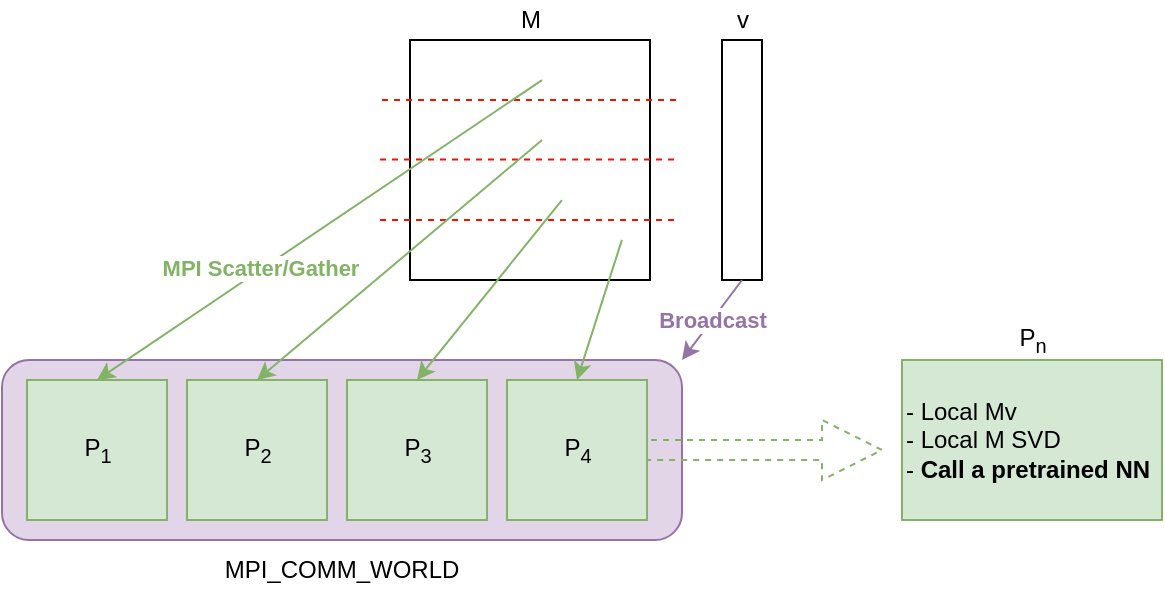 <mxfile version="18.0.1" type="device"><diagram id="lsAGRGMqgmjh9sUfsG-H" name="Page-1"><mxGraphModel dx="813" dy="441" grid="1" gridSize="10" guides="1" tooltips="1" connect="1" arrows="1" fold="1" page="1" pageScale="1" pageWidth="827" pageHeight="1169" math="0" shadow="0"><root><mxCell id="0"/><mxCell id="1" parent="0"/><mxCell id="ck8Y6ymT9cvNF8v1vJVf-45" value="" style="group" vertex="1" connectable="0" parent="1"><mxGeometry x="90" y="360" width="340" height="120" as="geometry"/></mxCell><mxCell id="ck8Y6ymT9cvNF8v1vJVf-43" value="" style="group" vertex="1" connectable="0" parent="ck8Y6ymT9cvNF8v1vJVf-45"><mxGeometry width="340" height="120" as="geometry"/></mxCell><mxCell id="ck8Y6ymT9cvNF8v1vJVf-30" value="" style="rounded=1;whiteSpace=wrap;html=1;fillColor=#e1d5e7;strokeColor=#9673a6;" vertex="1" parent="ck8Y6ymT9cvNF8v1vJVf-43"><mxGeometry width="340" height="90" as="geometry"/></mxCell><mxCell id="ck8Y6ymT9cvNF8v1vJVf-31" value="MPI_COMM_WORLD" style="text;html=1;strokeColor=none;fillColor=none;align=center;verticalAlign=middle;whiteSpace=wrap;rounded=0;" vertex="1" parent="ck8Y6ymT9cvNF8v1vJVf-43"><mxGeometry x="100" y="90" width="140" height="30" as="geometry"/></mxCell><mxCell id="ck8Y6ymT9cvNF8v1vJVf-44" value="" style="group" vertex="1" connectable="0" parent="ck8Y6ymT9cvNF8v1vJVf-45"><mxGeometry x="12.5" y="10" width="310" height="70" as="geometry"/></mxCell><mxCell id="ck8Y6ymT9cvNF8v1vJVf-18" value="P&lt;sub&gt;1&lt;/sub&gt;" style="whiteSpace=wrap;html=1;aspect=fixed;fillColor=#d5e8d4;strokeColor=#82b366;" vertex="1" parent="ck8Y6ymT9cvNF8v1vJVf-44"><mxGeometry width="70" height="70" as="geometry"/></mxCell><mxCell id="ck8Y6ymT9cvNF8v1vJVf-19" value="P&lt;sub&gt;2&lt;/sub&gt;" style="whiteSpace=wrap;html=1;aspect=fixed;fillColor=#d5e8d4;strokeColor=#82b366;" vertex="1" parent="ck8Y6ymT9cvNF8v1vJVf-44"><mxGeometry x="80" width="70" height="70" as="geometry"/></mxCell><mxCell id="ck8Y6ymT9cvNF8v1vJVf-20" value="P&lt;sub&gt;3&lt;/sub&gt;" style="whiteSpace=wrap;html=1;aspect=fixed;fillColor=#d5e8d4;strokeColor=#82b366;" vertex="1" parent="ck8Y6ymT9cvNF8v1vJVf-44"><mxGeometry x="160" width="70" height="70" as="geometry"/></mxCell><mxCell id="ck8Y6ymT9cvNF8v1vJVf-21" value="P&lt;sub&gt;4&lt;/sub&gt;" style="whiteSpace=wrap;html=1;aspect=fixed;fillColor=#d5e8d4;strokeColor=#82b366;" vertex="1" parent="ck8Y6ymT9cvNF8v1vJVf-44"><mxGeometry x="240" width="70" height="70" as="geometry"/></mxCell><mxCell id="ck8Y6ymT9cvNF8v1vJVf-1" value="" style="whiteSpace=wrap;html=1;aspect=fixed;" vertex="1" parent="1"><mxGeometry x="294" y="200" width="120" height="120" as="geometry"/></mxCell><mxCell id="ck8Y6ymT9cvNF8v1vJVf-2" value="" style="rounded=0;whiteSpace=wrap;html=1;" vertex="1" parent="1"><mxGeometry x="450" y="200" width="20" height="120" as="geometry"/></mxCell><mxCell id="ck8Y6ymT9cvNF8v1vJVf-3" value="M" style="text;html=1;strokeColor=none;fillColor=none;align=center;verticalAlign=middle;whiteSpace=wrap;rounded=0;" vertex="1" parent="1"><mxGeometry x="346.5" y="180" width="15" height="20" as="geometry"/></mxCell><mxCell id="ck8Y6ymT9cvNF8v1vJVf-4" value="v" style="text;html=1;strokeColor=none;fillColor=none;align=center;verticalAlign=middle;whiteSpace=wrap;rounded=0;" vertex="1" parent="1"><mxGeometry x="452.5" y="180" width="15" height="20" as="geometry"/></mxCell><mxCell id="ck8Y6ymT9cvNF8v1vJVf-15" value="" style="endArrow=none;dashed=1;html=1;rounded=0;fillColor=#e51400;strokeColor=#F71000;" edge="1" parent="1"><mxGeometry width="50" height="50" relative="1" as="geometry"><mxPoint x="280" y="230" as="sourcePoint"/><mxPoint x="430" y="230" as="targetPoint"/></mxGeometry></mxCell><mxCell id="ck8Y6ymT9cvNF8v1vJVf-16" value="" style="endArrow=none;dashed=1;html=1;rounded=0;fillColor=#e51400;strokeColor=#F71000;" edge="1" parent="1"><mxGeometry width="50" height="50" relative="1" as="geometry"><mxPoint x="279.0" y="259.8" as="sourcePoint"/><mxPoint x="429.0" y="259.8" as="targetPoint"/></mxGeometry></mxCell><mxCell id="ck8Y6ymT9cvNF8v1vJVf-17" value="" style="endArrow=none;dashed=1;html=1;rounded=0;fillColor=#e51400;strokeColor=#F71000;" edge="1" parent="1"><mxGeometry width="50" height="50" relative="1" as="geometry"><mxPoint x="279.0" y="290.0" as="sourcePoint"/><mxPoint x="429.0" y="290.0" as="targetPoint"/></mxGeometry></mxCell><mxCell id="ck8Y6ymT9cvNF8v1vJVf-22" value="" style="endArrow=classic;html=1;rounded=0;exitX=0.55;exitY=0.167;exitDx=0;exitDy=0;exitPerimeter=0;entryX=0.5;entryY=0;entryDx=0;entryDy=0;fillColor=#d5e8d4;strokeColor=#82b366;" edge="1" parent="1" source="ck8Y6ymT9cvNF8v1vJVf-1" target="ck8Y6ymT9cvNF8v1vJVf-18"><mxGeometry width="50" height="50" relative="1" as="geometry"><mxPoint x="170" y="300" as="sourcePoint"/><mxPoint x="220" y="250" as="targetPoint"/></mxGeometry></mxCell><mxCell id="ck8Y6ymT9cvNF8v1vJVf-26" value="&lt;b&gt;&lt;font color=&quot;#82B366&quot;&gt;MPI Scatter/Gather&lt;/font&gt;&lt;/b&gt;" style="edgeLabel;html=1;align=center;verticalAlign=middle;resizable=0;points=[];" vertex="1" connectable="0" parent="ck8Y6ymT9cvNF8v1vJVf-22"><mxGeometry x="0.266" y="-1" relative="1" as="geometry"><mxPoint as="offset"/></mxGeometry></mxCell><mxCell id="ck8Y6ymT9cvNF8v1vJVf-23" value="" style="endArrow=classic;html=1;rounded=0;exitX=0.55;exitY=0.417;exitDx=0;exitDy=0;exitPerimeter=0;entryX=0.5;entryY=0;entryDx=0;entryDy=0;fillColor=#d5e8d4;strokeColor=#82b366;" edge="1" parent="1" source="ck8Y6ymT9cvNF8v1vJVf-1" target="ck8Y6ymT9cvNF8v1vJVf-19"><mxGeometry width="50" height="50" relative="1" as="geometry"><mxPoint x="350" y="370" as="sourcePoint"/><mxPoint x="400" y="320" as="targetPoint"/></mxGeometry></mxCell><mxCell id="ck8Y6ymT9cvNF8v1vJVf-24" value="" style="endArrow=classic;html=1;rounded=0;exitX=0.633;exitY=0.667;exitDx=0;exitDy=0;exitPerimeter=0;entryX=0.5;entryY=0;entryDx=0;entryDy=0;fillColor=#d5e8d4;strokeColor=#82b366;" edge="1" parent="1" source="ck8Y6ymT9cvNF8v1vJVf-1" target="ck8Y6ymT9cvNF8v1vJVf-20"><mxGeometry width="50" height="50" relative="1" as="geometry"><mxPoint x="370" y="260.04" as="sourcePoint"/><mxPoint x="345" y="360" as="targetPoint"/></mxGeometry></mxCell><mxCell id="ck8Y6ymT9cvNF8v1vJVf-25" value="" style="endArrow=classic;html=1;rounded=0;entryX=0.5;entryY=0;entryDx=0;entryDy=0;targetPerimeterSpacing=0;sourcePerimeterSpacing=-5;exitX=0.883;exitY=0.833;exitDx=0;exitDy=0;exitPerimeter=0;fillColor=#d5e8d4;strokeColor=#82b366;" edge="1" parent="1" source="ck8Y6ymT9cvNF8v1vJVf-1" target="ck8Y6ymT9cvNF8v1vJVf-21"><mxGeometry width="50" height="50" relative="1" as="geometry"><mxPoint x="379.96" y="290.04" as="sourcePoint"/><mxPoint x="425" y="360" as="targetPoint"/></mxGeometry></mxCell><mxCell id="ck8Y6ymT9cvNF8v1vJVf-34" value="&lt;b&gt;&lt;font color=&quot;#9673A6&quot;&gt;Broadcast&lt;/font&gt;&lt;/b&gt;" style="endArrow=classic;html=1;rounded=0;fontColor=#82B366;sourcePerimeterSpacing=3;targetPerimeterSpacing=0;strokeColor=#9673a6;exitX=0.5;exitY=1;exitDx=0;exitDy=0;entryX=1;entryY=0;entryDx=0;entryDy=0;fillColor=#e1d5e7;" edge="1" parent="1" source="ck8Y6ymT9cvNF8v1vJVf-2" target="ck8Y6ymT9cvNF8v1vJVf-30"><mxGeometry width="50" height="50" relative="1" as="geometry"><mxPoint x="210" y="400" as="sourcePoint"/><mxPoint x="260" y="350" as="targetPoint"/></mxGeometry></mxCell><mxCell id="ck8Y6ymT9cvNF8v1vJVf-42" value="" style="group" vertex="1" connectable="0" parent="1"><mxGeometry x="540" y="340" width="130" height="100" as="geometry"/></mxCell><mxCell id="ck8Y6ymT9cvNF8v1vJVf-40" value="&lt;div&gt;- Local Mv&lt;/div&gt;&lt;div&gt;- Local M SVD&lt;/div&gt;&lt;div&gt;-&lt;b&gt; Call a pretrained NN&lt;/b&gt;&lt;br&gt;&lt;/div&gt;" style="rounded=0;whiteSpace=wrap;html=1;fillColor=#d5e8d4;strokeColor=#82b366;align=left;" vertex="1" parent="ck8Y6ymT9cvNF8v1vJVf-42"><mxGeometry y="20" width="130" height="80" as="geometry"/></mxCell><mxCell id="ck8Y6ymT9cvNF8v1vJVf-41" value="P&lt;sub&gt;n&lt;/sub&gt;" style="text;html=1;strokeColor=none;fillColor=none;align=center;verticalAlign=middle;whiteSpace=wrap;rounded=0;" vertex="1" parent="ck8Y6ymT9cvNF8v1vJVf-42"><mxGeometry x="43.75" width="42.5" height="20" as="geometry"/></mxCell><mxCell id="ck8Y6ymT9cvNF8v1vJVf-48" value="" style="shape=arrow;endArrow=classic;html=1;rounded=0;fontColor=#9673A6;sourcePerimeterSpacing=3;targetPerimeterSpacing=0;strokeColor=#82b366;fillColor=none;dashed=1;exitX=1;exitY=0.5;exitDx=0;exitDy=0;" edge="1" parent="1" source="ck8Y6ymT9cvNF8v1vJVf-21"><mxGeometry width="50" height="50" relative="1" as="geometry"><mxPoint x="420" y="405" as="sourcePoint"/><mxPoint x="530" y="405" as="targetPoint"/></mxGeometry></mxCell></root></mxGraphModel></diagram></mxfile>